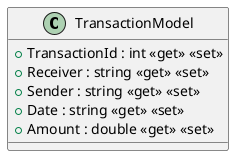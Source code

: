 @startuml
class TransactionModel {
    + TransactionId : int <<get>> <<set>>
    + Receiver : string <<get>> <<set>>
    + Sender : string <<get>> <<set>>
    + Date : string <<get>> <<set>>
    + Amount : double <<get>> <<set>>
}
@enduml
